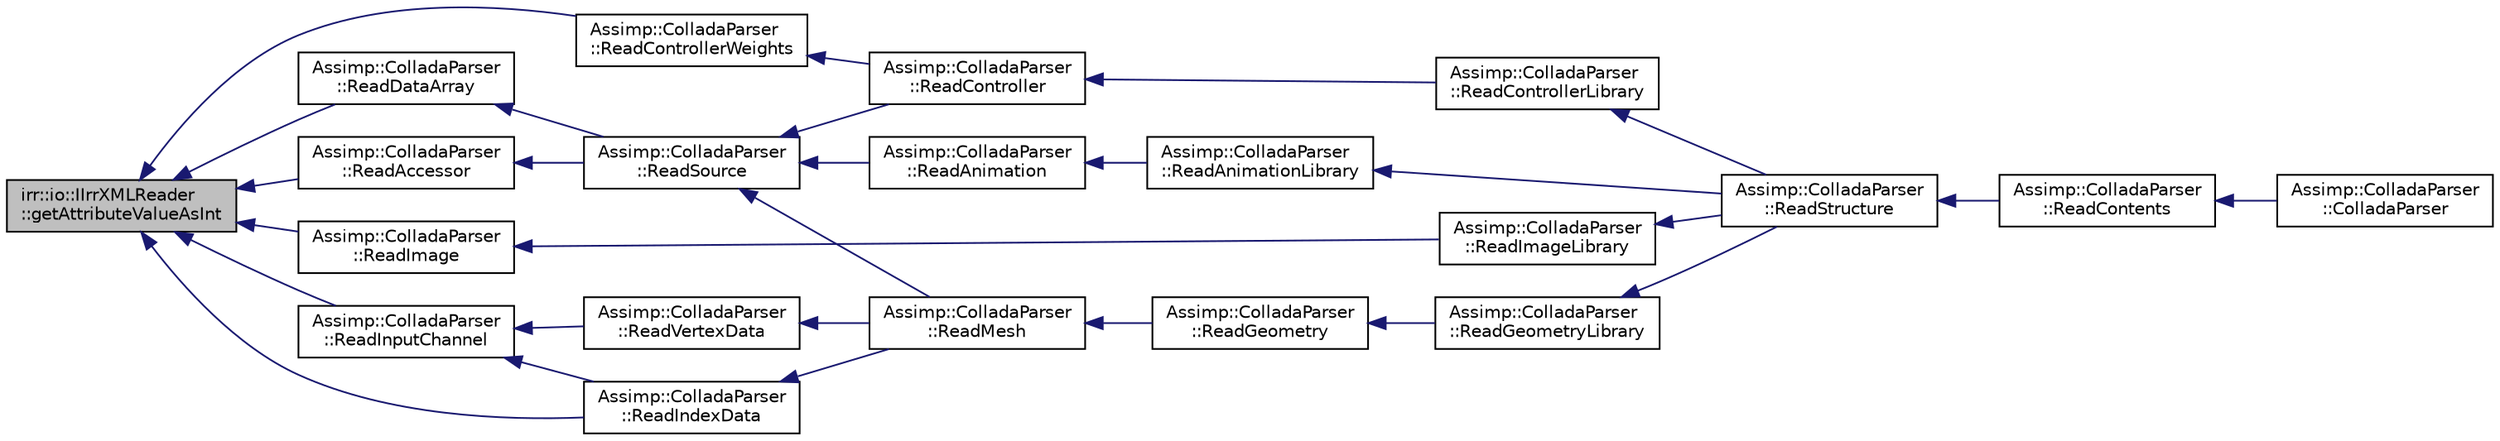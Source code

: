 digraph "irr::io::IIrrXMLReader::getAttributeValueAsInt"
{
  edge [fontname="Helvetica",fontsize="10",labelfontname="Helvetica",labelfontsize="10"];
  node [fontname="Helvetica",fontsize="10",shape=record];
  rankdir="LR";
  Node1 [label="irr::io::IIrrXMLReader\l::getAttributeValueAsInt",height=0.2,width=0.4,color="black", fillcolor="grey75", style="filled", fontcolor="black"];
  Node1 -> Node2 [dir="back",color="midnightblue",fontsize="10",style="solid",fontname="Helvetica"];
  Node2 [label="Assimp::ColladaParser\l::ReadControllerWeights",height=0.2,width=0.4,color="black", fillcolor="white", style="filled",URL="$class_assimp_1_1_collada_parser.html#a70836a0337c38cc67ddcf8c697680ab7"];
  Node2 -> Node3 [dir="back",color="midnightblue",fontsize="10",style="solid",fontname="Helvetica"];
  Node3 [label="Assimp::ColladaParser\l::ReadController",height=0.2,width=0.4,color="black", fillcolor="white", style="filled",URL="$class_assimp_1_1_collada_parser.html#a613453df5e1ab0a41eea3a4507006063"];
  Node3 -> Node4 [dir="back",color="midnightblue",fontsize="10",style="solid",fontname="Helvetica"];
  Node4 [label="Assimp::ColladaParser\l::ReadControllerLibrary",height=0.2,width=0.4,color="black", fillcolor="white", style="filled",URL="$class_assimp_1_1_collada_parser.html#ab644409f2ae7e067459e995eccd53198"];
  Node4 -> Node5 [dir="back",color="midnightblue",fontsize="10",style="solid",fontname="Helvetica"];
  Node5 [label="Assimp::ColladaParser\l::ReadStructure",height=0.2,width=0.4,color="black", fillcolor="white", style="filled",URL="$class_assimp_1_1_collada_parser.html#a33b811a5865cf91cdbb264c49e2c05ae"];
  Node5 -> Node6 [dir="back",color="midnightblue",fontsize="10",style="solid",fontname="Helvetica"];
  Node6 [label="Assimp::ColladaParser\l::ReadContents",height=0.2,width=0.4,color="black", fillcolor="white", style="filled",URL="$class_assimp_1_1_collada_parser.html#a1744f170a70bdbfbe6a3877a570f7546"];
  Node6 -> Node7 [dir="back",color="midnightblue",fontsize="10",style="solid",fontname="Helvetica"];
  Node7 [label="Assimp::ColladaParser\l::ColladaParser",height=0.2,width=0.4,color="black", fillcolor="white", style="filled",URL="$class_assimp_1_1_collada_parser.html#a1567efb45f7129a79e9c93a782338b37"];
  Node1 -> Node8 [dir="back",color="midnightblue",fontsize="10",style="solid",fontname="Helvetica"];
  Node8 [label="Assimp::ColladaParser\l::ReadImage",height=0.2,width=0.4,color="black", fillcolor="white", style="filled",URL="$class_assimp_1_1_collada_parser.html#ad078882d986da195433443a017f8a9b4"];
  Node8 -> Node9 [dir="back",color="midnightblue",fontsize="10",style="solid",fontname="Helvetica"];
  Node9 [label="Assimp::ColladaParser\l::ReadImageLibrary",height=0.2,width=0.4,color="black", fillcolor="white", style="filled",URL="$class_assimp_1_1_collada_parser.html#a41c9d5f640ea750fa7385fbec6ee98ad"];
  Node9 -> Node5 [dir="back",color="midnightblue",fontsize="10",style="solid",fontname="Helvetica"];
  Node1 -> Node10 [dir="back",color="midnightblue",fontsize="10",style="solid",fontname="Helvetica"];
  Node10 [label="Assimp::ColladaParser\l::ReadDataArray",height=0.2,width=0.4,color="black", fillcolor="white", style="filled",URL="$class_assimp_1_1_collada_parser.html#a33ce4f10dac72f4803668d921b7171b3"];
  Node10 -> Node11 [dir="back",color="midnightblue",fontsize="10",style="solid",fontname="Helvetica"];
  Node11 [label="Assimp::ColladaParser\l::ReadSource",height=0.2,width=0.4,color="black", fillcolor="white", style="filled",URL="$class_assimp_1_1_collada_parser.html#ae0fa33fc8ea21a024f47c3712ee51739"];
  Node11 -> Node12 [dir="back",color="midnightblue",fontsize="10",style="solid",fontname="Helvetica"];
  Node12 [label="Assimp::ColladaParser\l::ReadAnimation",height=0.2,width=0.4,color="black", fillcolor="white", style="filled",URL="$class_assimp_1_1_collada_parser.html#a3e3e2256d45f3a5aac3faa0bdcabdae1"];
  Node12 -> Node13 [dir="back",color="midnightblue",fontsize="10",style="solid",fontname="Helvetica"];
  Node13 [label="Assimp::ColladaParser\l::ReadAnimationLibrary",height=0.2,width=0.4,color="black", fillcolor="white", style="filled",URL="$class_assimp_1_1_collada_parser.html#ab75c82efe19ef5277cf117d01d88ea67"];
  Node13 -> Node5 [dir="back",color="midnightblue",fontsize="10",style="solid",fontname="Helvetica"];
  Node11 -> Node3 [dir="back",color="midnightblue",fontsize="10",style="solid",fontname="Helvetica"];
  Node11 -> Node14 [dir="back",color="midnightblue",fontsize="10",style="solid",fontname="Helvetica"];
  Node14 [label="Assimp::ColladaParser\l::ReadMesh",height=0.2,width=0.4,color="black", fillcolor="white", style="filled",URL="$class_assimp_1_1_collada_parser.html#acc839aeae53ac30f89bf23d8640e1d7c"];
  Node14 -> Node15 [dir="back",color="midnightblue",fontsize="10",style="solid",fontname="Helvetica"];
  Node15 [label="Assimp::ColladaParser\l::ReadGeometry",height=0.2,width=0.4,color="black", fillcolor="white", style="filled",URL="$class_assimp_1_1_collada_parser.html#a516dbc59dcabe1474e3b802d13eac8e1"];
  Node15 -> Node16 [dir="back",color="midnightblue",fontsize="10",style="solid",fontname="Helvetica"];
  Node16 [label="Assimp::ColladaParser\l::ReadGeometryLibrary",height=0.2,width=0.4,color="black", fillcolor="white", style="filled",URL="$class_assimp_1_1_collada_parser.html#aeab10c144dadce3626ab2d8432def349"];
  Node16 -> Node5 [dir="back",color="midnightblue",fontsize="10",style="solid",fontname="Helvetica"];
  Node1 -> Node17 [dir="back",color="midnightblue",fontsize="10",style="solid",fontname="Helvetica"];
  Node17 [label="Assimp::ColladaParser\l::ReadAccessor",height=0.2,width=0.4,color="black", fillcolor="white", style="filled",URL="$class_assimp_1_1_collada_parser.html#a64ca79301f9a34d8ea3fbb6f0c52ff7c"];
  Node17 -> Node11 [dir="back",color="midnightblue",fontsize="10",style="solid",fontname="Helvetica"];
  Node1 -> Node18 [dir="back",color="midnightblue",fontsize="10",style="solid",fontname="Helvetica"];
  Node18 [label="Assimp::ColladaParser\l::ReadIndexData",height=0.2,width=0.4,color="black", fillcolor="white", style="filled",URL="$class_assimp_1_1_collada_parser.html#a61108ba6075e2b2d90eea18eb7fbdb7f"];
  Node18 -> Node14 [dir="back",color="midnightblue",fontsize="10",style="solid",fontname="Helvetica"];
  Node1 -> Node19 [dir="back",color="midnightblue",fontsize="10",style="solid",fontname="Helvetica"];
  Node19 [label="Assimp::ColladaParser\l::ReadInputChannel",height=0.2,width=0.4,color="black", fillcolor="white", style="filled",URL="$class_assimp_1_1_collada_parser.html#affc8d77d8f7f71cb5bc86cb1306f5614"];
  Node19 -> Node20 [dir="back",color="midnightblue",fontsize="10",style="solid",fontname="Helvetica"];
  Node20 [label="Assimp::ColladaParser\l::ReadVertexData",height=0.2,width=0.4,color="black", fillcolor="white", style="filled",URL="$class_assimp_1_1_collada_parser.html#a2035fdc6f9e56163b0f8a461e80dd5d8"];
  Node20 -> Node14 [dir="back",color="midnightblue",fontsize="10",style="solid",fontname="Helvetica"];
  Node19 -> Node18 [dir="back",color="midnightblue",fontsize="10",style="solid",fontname="Helvetica"];
}
